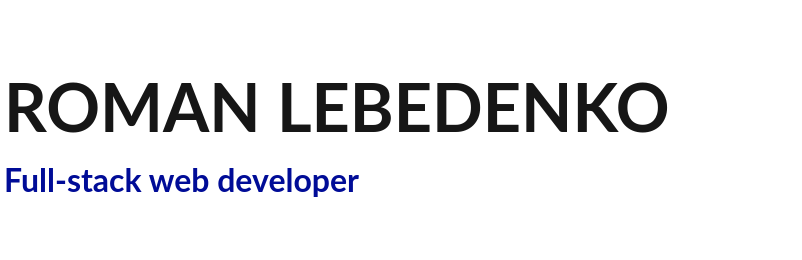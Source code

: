 <mxfile version="14.5.3" type="github"><diagram id="zefnjzSovRAP0xZEdHpG" name="Page-1"><mxGraphModel dx="652" dy="2784" grid="1" gridSize="10" guides="1" tooltips="1" connect="1" arrows="1" fold="1" page="1" pageScale="1" pageWidth="827" pageHeight="1169" math="0" shadow="0"><root><mxCell id="0"/><mxCell id="1" parent="0"/><mxCell id="ftK1ILel6ErgUHNae4pF-1" value="&lt;div class=&quot;page&quot; title=&quot;Page 1&quot;&gt;&lt;br&gt;&#9;&#9;&#9;&lt;div class=&quot;layoutArea&quot;&gt;&lt;div class=&quot;column&quot;&gt;&lt;p&gt;&lt;span style=&quot;font-size: 25.0pt ; font-family: &amp;#34;lato&amp;#34; ; font-weight: 700 ; color: rgb(8.6% , 8.6% , 8.6%)&quot;&gt;ROMAN LEBEDENKO&lt;/span&gt;&lt;/p&gt;&lt;br&gt;&#9;&#9;&#9;&#9;&lt;/div&gt;&lt;br&gt;&#9;&#9;&#9;&lt;/div&gt;&lt;br&gt;&#9;&#9;&lt;/div&gt;" style="text;whiteSpace=wrap;html=1;" vertex="1" parent="1"><mxGeometry x="40" y="-2338" width="400" height="78" as="geometry"/></mxCell><mxCell id="ftK1ILel6ErgUHNae4pF-2" value="&lt;div class=&quot;page&quot; title=&quot;Page 1&quot;&gt;&lt;br&gt;&#9;&#9;&#9;&lt;div class=&quot;layoutArea&quot;&gt;&lt;br&gt;&#9;&#9;&#9;&#9;&lt;div class=&quot;column&quot;&gt;&lt;br&gt;&#9;&#9;&#9;&#9;&#9;&lt;p&gt;&lt;font color=&quot;#000c97&quot; face=&quot;lato&quot;&gt;&lt;span style=&quot;font-size: 16px&quot;&gt;&lt;b&gt;Full-stack web developer&lt;/b&gt;&lt;/span&gt;&lt;/font&gt;&lt;/p&gt;&#9;&#9;&#9;&#9;&lt;/div&gt;&lt;/div&gt;&lt;br&gt;&#9;&#9;&lt;/div&gt;" style="text;whiteSpace=wrap;html=1;" vertex="1" parent="1"><mxGeometry x="40" y="-2320" width="190" height="80" as="geometry"/></mxCell></root></mxGraphModel></diagram></mxfile>
